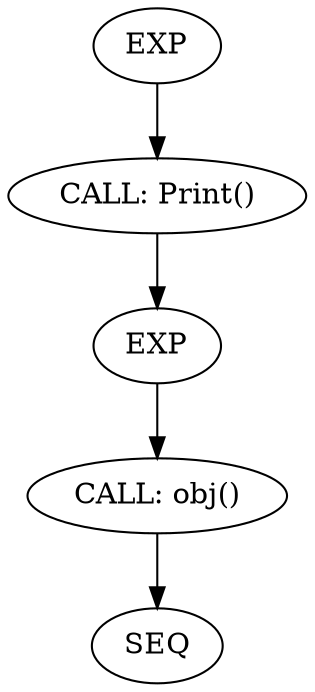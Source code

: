 digraph G {
EXP_0x6b5a60 -> CALL_0x6b5a00 -> EXP_0x6b59e0 -> CALL_0x6b5980 -> SEQ_0x6b5940;
SEQ_0x6b5940[label="SEQ"];
CALL_0x6b5980[label="CALL: obj()"];
EXP_0x6b59e0[label="EXP"];
CALL_0x6b5a00[label="CALL: Print()"];
EXP_0x6b5a60[label="EXP"];
}

